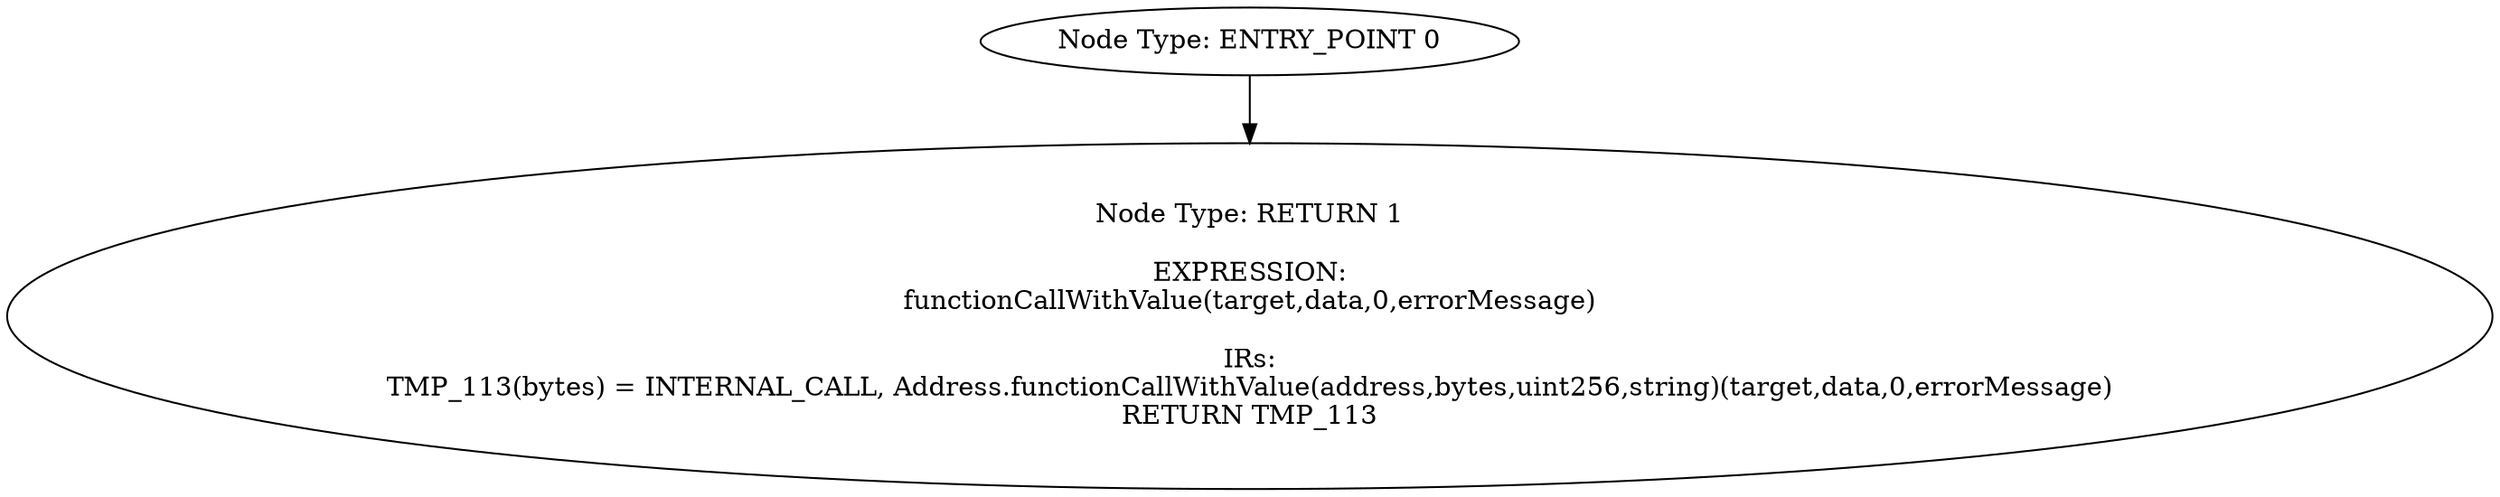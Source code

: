 digraph{
0[label="Node Type: ENTRY_POINT 0
"];
0->1;
1[label="Node Type: RETURN 1

EXPRESSION:
functionCallWithValue(target,data,0,errorMessage)

IRs:
TMP_113(bytes) = INTERNAL_CALL, Address.functionCallWithValue(address,bytes,uint256,string)(target,data,0,errorMessage)
RETURN TMP_113"];
}
